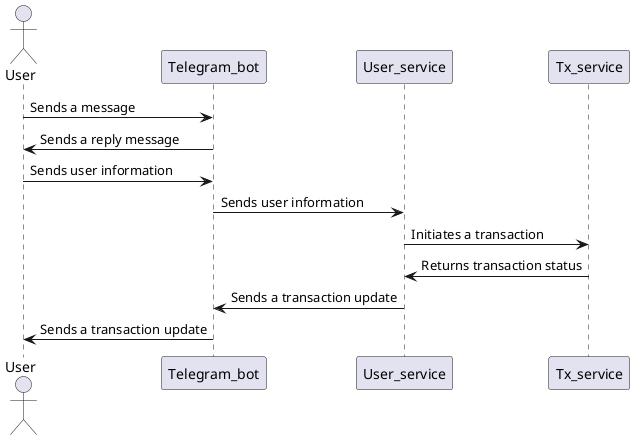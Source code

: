 @startuml

actor User

User -> Telegram_bot : Sends a message

Telegram_bot -> User : Sends a reply message

User -> Telegram_bot : Sends user information

Telegram_bot -> User_service : Sends user information

User_service -> Tx_service : Initiates a transaction

Tx_service -> User_service : Returns transaction status

User_service -> Telegram_bot : Sends a transaction update

Telegram_bot -> User : Sends a transaction update

@enduml